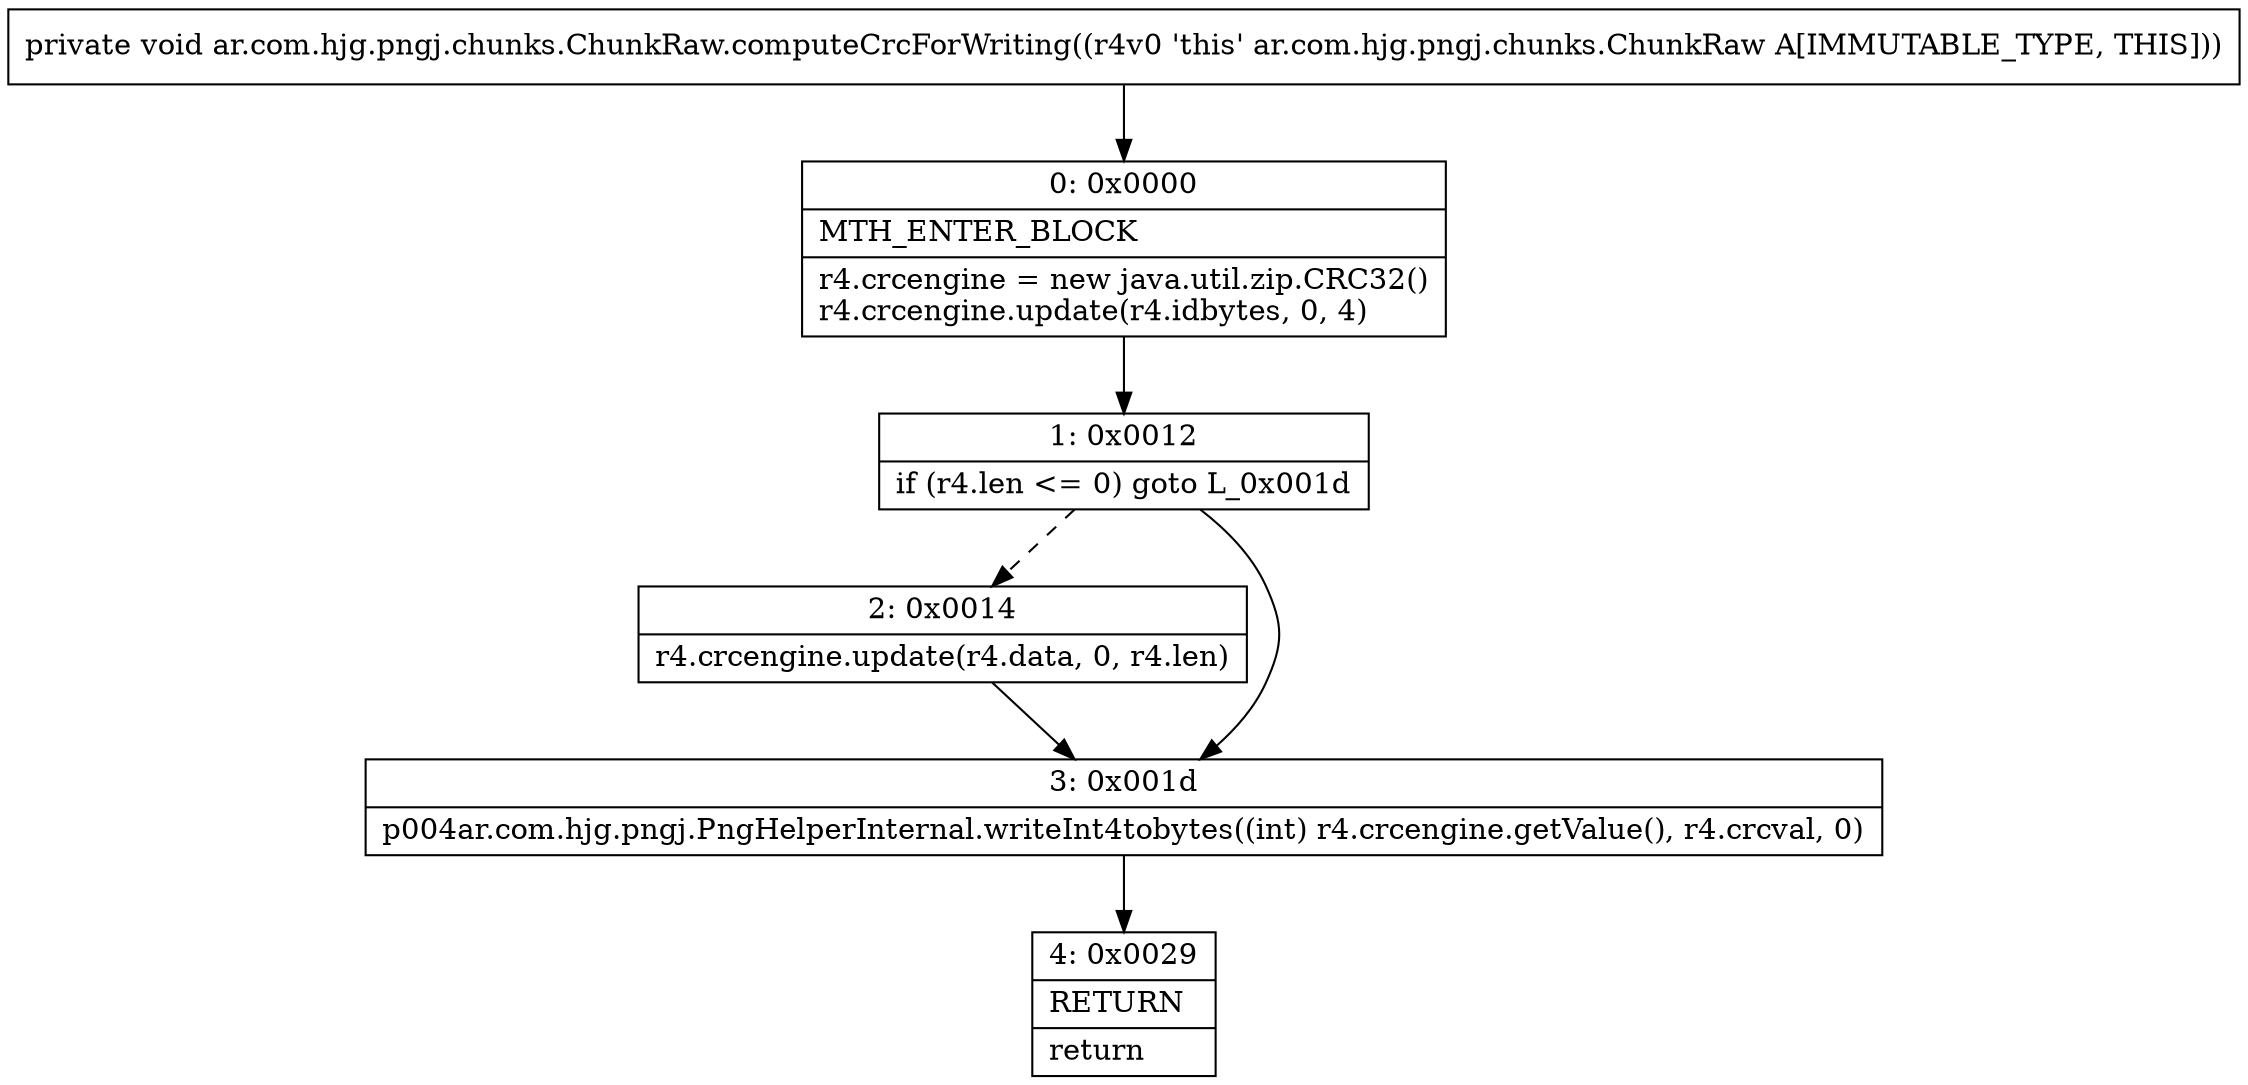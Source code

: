 digraph "CFG forar.com.hjg.pngj.chunks.ChunkRaw.computeCrcForWriting()V" {
Node_0 [shape=record,label="{0\:\ 0x0000|MTH_ENTER_BLOCK\l|r4.crcengine = new java.util.zip.CRC32()\lr4.crcengine.update(r4.idbytes, 0, 4)\l}"];
Node_1 [shape=record,label="{1\:\ 0x0012|if (r4.len \<= 0) goto L_0x001d\l}"];
Node_2 [shape=record,label="{2\:\ 0x0014|r4.crcengine.update(r4.data, 0, r4.len)\l}"];
Node_3 [shape=record,label="{3\:\ 0x001d|p004ar.com.hjg.pngj.PngHelperInternal.writeInt4tobytes((int) r4.crcengine.getValue(), r4.crcval, 0)\l}"];
Node_4 [shape=record,label="{4\:\ 0x0029|RETURN\l|return\l}"];
MethodNode[shape=record,label="{private void ar.com.hjg.pngj.chunks.ChunkRaw.computeCrcForWriting((r4v0 'this' ar.com.hjg.pngj.chunks.ChunkRaw A[IMMUTABLE_TYPE, THIS])) }"];
MethodNode -> Node_0;
Node_0 -> Node_1;
Node_1 -> Node_2[style=dashed];
Node_1 -> Node_3;
Node_2 -> Node_3;
Node_3 -> Node_4;
}

